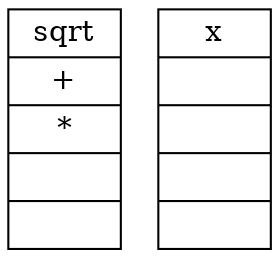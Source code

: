 digraph G {
        node[shape=record];

        operators[label="{ sqrt | + | * | | }"];
        operands[label="{ x | | | | }"];
}